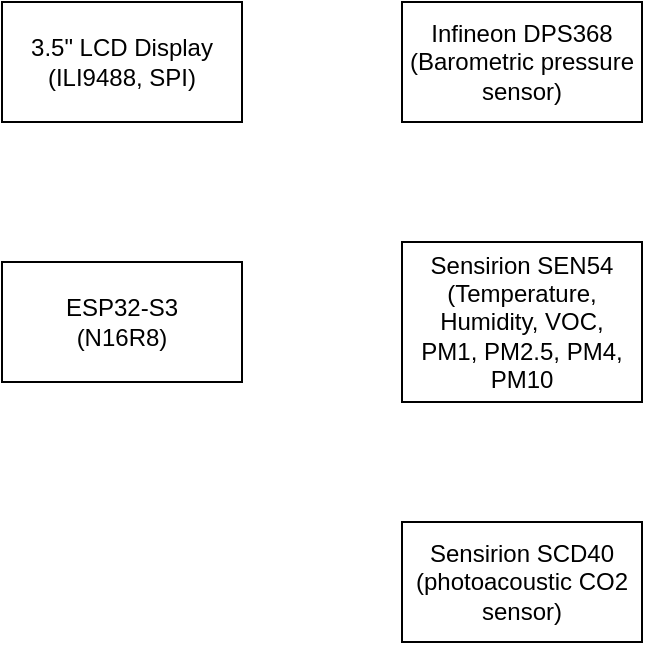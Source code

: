 <mxfile version="24.7.17">
  <diagram name="Page-1" id="LxQYiXL1fFhTs9qu_BZH">
    <mxGraphModel dx="1161" dy="637" grid="1" gridSize="10" guides="1" tooltips="1" connect="1" arrows="1" fold="1" page="1" pageScale="1" pageWidth="827" pageHeight="1169" math="0" shadow="0">
      <root>
        <mxCell id="0" />
        <mxCell id="1" parent="0" />
        <mxCell id="pt9hoRSjWPQ23j6Vz_vE-1" value="ESP32-S3&lt;div&gt;(N16R8)&lt;/div&gt;" style="rounded=0;whiteSpace=wrap;html=1;" vertex="1" parent="1">
          <mxGeometry x="320" y="290" width="120" height="60" as="geometry" />
        </mxCell>
        <mxCell id="pt9hoRSjWPQ23j6Vz_vE-2" value="Sensirion SEN54&lt;div&gt;(Temperature, Humidity, VOC,&lt;/div&gt;&lt;div&gt;PM1, PM2.5, PM4, PM10&lt;/div&gt;" style="rounded=0;whiteSpace=wrap;html=1;" vertex="1" parent="1">
          <mxGeometry x="520" y="280" width="120" height="80" as="geometry" />
        </mxCell>
        <mxCell id="pt9hoRSjWPQ23j6Vz_vE-3" value="3.5&quot; LCD Display&lt;div&gt;(ILI9488, SPI)&lt;/div&gt;" style="rounded=0;whiteSpace=wrap;html=1;" vertex="1" parent="1">
          <mxGeometry x="320" y="160" width="120" height="60" as="geometry" />
        </mxCell>
        <mxCell id="pt9hoRSjWPQ23j6Vz_vE-4" value="&lt;div&gt;Infineon DPS368&lt;br&gt;&lt;/div&gt;(Barometric pressure sensor)" style="rounded=0;whiteSpace=wrap;html=1;" vertex="1" parent="1">
          <mxGeometry x="520" y="160" width="120" height="60" as="geometry" />
        </mxCell>
        <mxCell id="pt9hoRSjWPQ23j6Vz_vE-5" value="Sensirion SCD40&lt;div&gt;(photoacoustic CO2 sensor)&lt;/div&gt;" style="rounded=0;whiteSpace=wrap;html=1;" vertex="1" parent="1">
          <mxGeometry x="520" y="420" width="120" height="60" as="geometry" />
        </mxCell>
      </root>
    </mxGraphModel>
  </diagram>
</mxfile>
